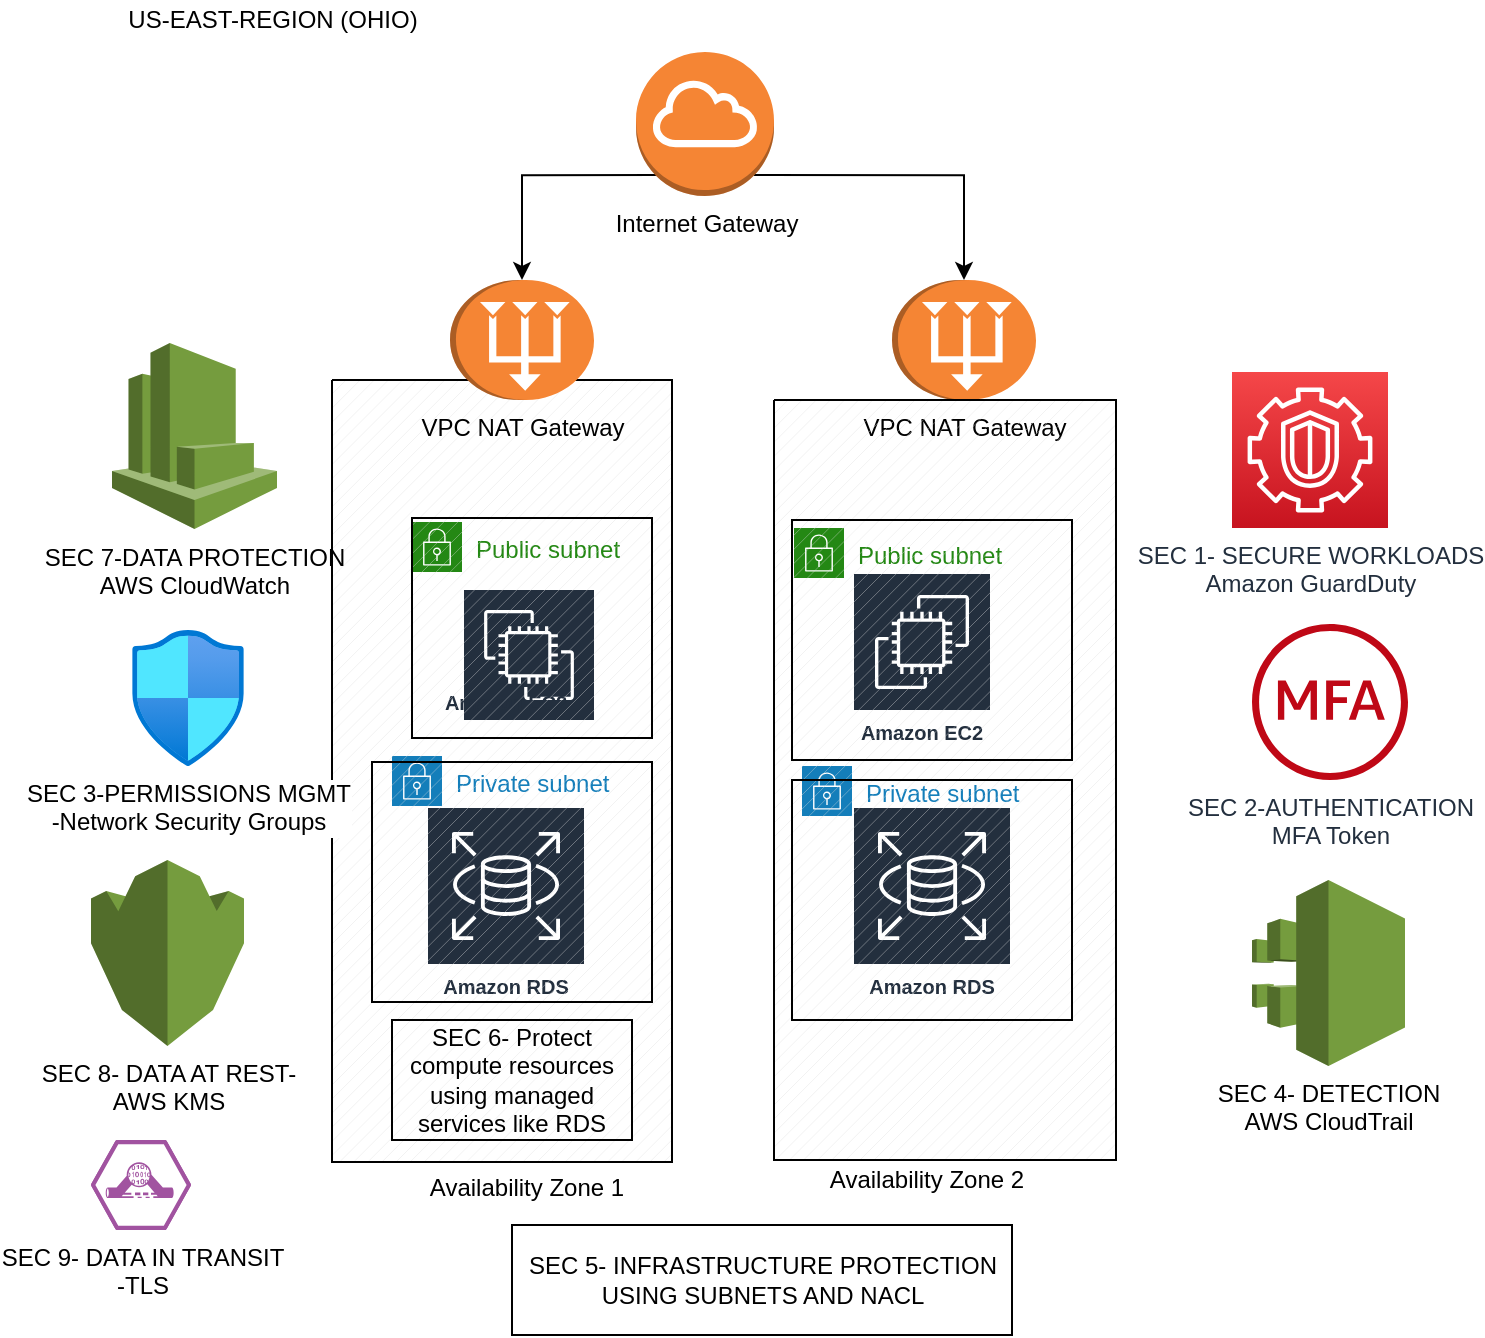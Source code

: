 <mxfile version="16.5.6" type="github">
  <diagram id="ozhW0xsOcwMtaGNw3UVh" name="Page-1">
    <mxGraphModel dx="1426" dy="1920" grid="1" gridSize="10" guides="1" tooltips="1" connect="1" arrows="1" fold="1" page="1" pageScale="1" pageWidth="850" pageHeight="1100" math="0" shadow="0">
      <root>
        <mxCell id="0" />
        <mxCell id="1" parent="0" />
        <mxCell id="Judf0HjQyvIFsXb4fNMF-9" value="Amazon RDS" style="sketch=0;outlineConnect=0;fontColor=#232F3E;gradientColor=none;strokeColor=#ffffff;fillColor=#232F3E;dashed=0;verticalLabelPosition=middle;verticalAlign=bottom;align=center;html=1;whiteSpace=wrap;fontSize=10;fontStyle=1;spacing=3;shape=mxgraph.aws4.productIcon;prIcon=mxgraph.aws4.rds;" vertex="1" parent="1">
          <mxGeometry x="257" y="383" width="80" height="100" as="geometry" />
        </mxCell>
        <mxCell id="Judf0HjQyvIFsXb4fNMF-10" value="Amazon EC2" style="sketch=0;outlineConnect=0;fontColor=#232F3E;gradientColor=none;strokeColor=#ffffff;fillColor=#232F3E;dashed=0;verticalLabelPosition=middle;verticalAlign=bottom;align=center;html=1;whiteSpace=wrap;fontSize=10;fontStyle=1;spacing=3;shape=mxgraph.aws4.productIcon;prIcon=mxgraph.aws4.ec2;" vertex="1" parent="1">
          <mxGeometry x="470" y="266" width="70" height="90" as="geometry" />
        </mxCell>
        <mxCell id="Judf0HjQyvIFsXb4fNMF-11" value="Amazon RDS" style="sketch=0;outlineConnect=0;fontColor=#232F3E;gradientColor=none;strokeColor=#ffffff;fillColor=#232F3E;dashed=0;verticalLabelPosition=middle;verticalAlign=bottom;align=center;html=1;whiteSpace=wrap;fontSize=10;fontStyle=1;spacing=3;shape=mxgraph.aws4.productIcon;prIcon=mxgraph.aws4.rds;" vertex="1" parent="1">
          <mxGeometry x="470" y="383" width="80" height="100" as="geometry" />
        </mxCell>
        <mxCell id="Judf0HjQyvIFsXb4fNMF-17" value="Public subnet" style="points=[[0,0],[0.25,0],[0.5,0],[0.75,0],[1,0],[1,0.25],[1,0.5],[1,0.75],[1,1],[0.75,1],[0.5,1],[0.25,1],[0,1],[0,0.75],[0,0.5],[0,0.25]];outlineConnect=0;gradientColor=none;html=1;whiteSpace=wrap;fontSize=12;fontStyle=0;container=1;pointerEvents=0;collapsible=0;recursiveResize=0;shape=mxgraph.aws4.group;grIcon=mxgraph.aws4.group_security_group;grStroke=0;strokeColor=#248814;fillColor=none;verticalAlign=top;align=left;spacingLeft=30;fontColor=#248814;dashed=0;" vertex="1" parent="1">
          <mxGeometry x="441" y="244" width="307" height="296" as="geometry" />
        </mxCell>
        <mxCell id="Judf0HjQyvIFsXb4fNMF-51" value="&lt;div&gt;SEC 2-AUTHENTICATION&lt;/div&gt;&lt;div&gt;MFA Token&lt;/div&gt;" style="sketch=0;outlineConnect=0;fontColor=#232F3E;gradientColor=none;fillColor=#BF0816;strokeColor=none;dashed=0;verticalLabelPosition=bottom;verticalAlign=top;align=center;html=1;fontSize=12;fontStyle=0;aspect=fixed;pointerEvents=1;shape=mxgraph.aws4.mfa_token;" vertex="1" parent="Judf0HjQyvIFsXb4fNMF-17">
          <mxGeometry x="229" y="48" width="78" height="78" as="geometry" />
        </mxCell>
        <mxCell id="Judf0HjQyvIFsXb4fNMF-18" value="Private subnet" style="points=[[0,0],[0.25,0],[0.5,0],[0.75,0],[1,0],[1,0.25],[1,0.5],[1,0.75],[1,1],[0.75,1],[0.5,1],[0.25,1],[0,1],[0,0.75],[0,0.5],[0,0.25]];outlineConnect=0;gradientColor=none;html=1;whiteSpace=wrap;fontSize=12;fontStyle=0;container=1;pointerEvents=0;collapsible=0;recursiveResize=0;shape=mxgraph.aws4.group;grIcon=mxgraph.aws4.group_security_group;grStroke=0;strokeColor=#147EBA;fillColor=none;verticalAlign=top;align=left;spacingLeft=30;fontColor=#147EBA;dashed=0;" vertex="1" parent="1">
          <mxGeometry x="240" y="358" width="122" height="116" as="geometry" />
        </mxCell>
        <mxCell id="Judf0HjQyvIFsXb4fNMF-22" value="Private subnet" style="points=[[0,0],[0.25,0],[0.5,0],[0.75,0],[1,0],[1,0.25],[1,0.5],[1,0.75],[1,1],[0.75,1],[0.5,1],[0.25,1],[0,1],[0,0.75],[0,0.5],[0,0.25]];outlineConnect=0;gradientColor=none;html=1;whiteSpace=wrap;fontSize=12;fontStyle=0;container=1;pointerEvents=0;collapsible=0;recursiveResize=0;shape=mxgraph.aws4.group;grIcon=mxgraph.aws4.group_security_group;grStroke=0;strokeColor=#147EBA;fillColor=none;verticalAlign=top;align=left;spacingLeft=30;fontColor=#147EBA;dashed=0;perimeterSpacing=2;" vertex="1" parent="1">
          <mxGeometry x="445" y="363" width="130" height="130" as="geometry" />
        </mxCell>
        <mxCell id="Judf0HjQyvIFsXb4fNMF-16" value="Public subnet" style="points=[[0,0],[0.25,0],[0.5,0],[0.75,0],[1,0],[1,0.25],[1,0.5],[1,0.75],[1,1],[0.75,1],[0.5,1],[0.25,1],[0,1],[0,0.75],[0,0.5],[0,0.25]];outlineConnect=0;gradientColor=none;html=1;whiteSpace=wrap;fontSize=12;fontStyle=0;container=1;pointerEvents=0;collapsible=0;recursiveResize=0;shape=mxgraph.aws4.group;grIcon=mxgraph.aws4.group_security_group;grStroke=0;strokeColor=#248814;fillColor=none;verticalAlign=top;align=left;spacingLeft=30;fontColor=#248814;dashed=0;" vertex="1" parent="1">
          <mxGeometry x="250" y="241" width="159" height="320" as="geometry" />
        </mxCell>
        <mxCell id="Judf0HjQyvIFsXb4fNMF-3" value="Amazon EC2" style="sketch=0;outlineConnect=0;fontColor=#232F3E;gradientColor=none;strokeColor=#ffffff;fillColor=#232F3E;dashed=0;verticalLabelPosition=middle;verticalAlign=bottom;align=center;html=1;whiteSpace=wrap;fontSize=10;fontStyle=1;spacing=3;shape=mxgraph.aws4.productIcon;prIcon=mxgraph.aws4.ec2;direction=south;" vertex="1" parent="Judf0HjQyvIFsXb4fNMF-16">
          <mxGeometry x="2" y="33" width="90" height="67" as="geometry" />
        </mxCell>
        <mxCell id="Judf0HjQyvIFsXb4fNMF-27" value="" style="verticalLabelPosition=bottom;verticalAlign=top;html=1;shape=mxgraph.basic.patternFillRect;fillStyle=diag;step=5;fillStrokeWidth=0.2;fillStrokeColor=#dddddd;strokeWidth=1;fillColor=none;gradientColor=none;" vertex="1" parent="Judf0HjQyvIFsXb4fNMF-16">
          <mxGeometry x="-40" y="-71" width="170" height="391" as="geometry" />
        </mxCell>
        <mxCell id="Judf0HjQyvIFsXb4fNMF-43" value="" style="verticalLabelPosition=bottom;verticalAlign=top;html=1;shape=mxgraph.basic.rect;fillColor2=none;strokeWidth=1;size=20;indent=5;fillColor=none;gradientColor=none;" vertex="1" parent="Judf0HjQyvIFsXb4fNMF-16">
          <mxGeometry x="-20" y="120" width="140" height="120" as="geometry" />
        </mxCell>
        <mxCell id="Judf0HjQyvIFsXb4fNMF-67" value="SEC 6- Protect compute resources using managed services like RDS" style="whiteSpace=wrap;html=1;strokeColor=default;strokeWidth=1;fillColor=none;gradientColor=none;" vertex="1" parent="Judf0HjQyvIFsXb4fNMF-16">
          <mxGeometry x="-10" y="249" width="120" height="60" as="geometry" />
        </mxCell>
        <mxCell id="Judf0HjQyvIFsXb4fNMF-37" style="edgeStyle=orthogonalEdgeStyle;rounded=0;orthogonalLoop=1;jettySize=auto;html=1;exitX=0.145;exitY=0.855;exitDx=0;exitDy=0;exitPerimeter=0;" edge="1" parent="1" source="Judf0HjQyvIFsXb4fNMF-26" target="Judf0HjQyvIFsXb4fNMF-8">
          <mxGeometry relative="1" as="geometry" />
        </mxCell>
        <mxCell id="Judf0HjQyvIFsXb4fNMF-38" style="edgeStyle=orthogonalEdgeStyle;rounded=0;orthogonalLoop=1;jettySize=auto;html=1;exitX=0.855;exitY=0.855;exitDx=0;exitDy=0;exitPerimeter=0;" edge="1" parent="1" source="Judf0HjQyvIFsXb4fNMF-26" target="Judf0HjQyvIFsXb4fNMF-33">
          <mxGeometry relative="1" as="geometry" />
        </mxCell>
        <mxCell id="Judf0HjQyvIFsXb4fNMF-26" value="Internet Gateway" style="outlineConnect=0;dashed=0;verticalLabelPosition=bottom;verticalAlign=top;align=center;html=1;shape=mxgraph.aws3.internet_gateway;fillColor=#F58534;gradientColor=none;strokeWidth=1;" vertex="1" parent="1">
          <mxGeometry x="362" y="6" width="69" height="72" as="geometry" />
        </mxCell>
        <mxCell id="Judf0HjQyvIFsXb4fNMF-31" value="Availability Zone 1" style="text;html=1;align=center;verticalAlign=middle;resizable=0;points=[];autosize=1;strokeColor=none;fillColor=none;" vertex="1" parent="1">
          <mxGeometry x="252" y="564" width="110" height="20" as="geometry" />
        </mxCell>
        <mxCell id="Judf0HjQyvIFsXb4fNMF-33" value="VPC NAT Gateway" style="outlineConnect=0;dashed=0;verticalLabelPosition=bottom;verticalAlign=top;align=center;html=1;shape=mxgraph.aws3.vpc_nat_gateway;fillColor=#F58534;gradientColor=none;strokeWidth=1;direction=south;" vertex="1" parent="1">
          <mxGeometry x="490" y="120" width="72" height="60" as="geometry" />
        </mxCell>
        <mxCell id="Judf0HjQyvIFsXb4fNMF-8" value="VPC NAT Gateway" style="outlineConnect=0;dashed=0;verticalLabelPosition=bottom;verticalAlign=top;align=center;html=1;shape=mxgraph.aws3.vpc_nat_gateway;fillColor=#F58534;gradientColor=none;strokeWidth=1;direction=south;" vertex="1" parent="1">
          <mxGeometry x="269" y="120" width="72" height="60" as="geometry" />
        </mxCell>
        <mxCell id="Judf0HjQyvIFsXb4fNMF-28" value="" style="verticalLabelPosition=bottom;verticalAlign=top;html=1;shape=mxgraph.basic.patternFillRect;fillStyle=diag;step=5;fillStrokeWidth=0.2;fillStrokeColor=#dddddd;strokeWidth=1;fillColor=none;gradientColor=none;" vertex="1" parent="1">
          <mxGeometry x="431" y="180" width="171" height="380" as="geometry" />
        </mxCell>
        <mxCell id="Judf0HjQyvIFsXb4fNMF-40" value="" style="verticalLabelPosition=bottom;verticalAlign=top;html=1;shape=mxgraph.basic.rect;fillColor2=none;strokeWidth=1;size=20;indent=5;fillColor=none;gradientColor=none;" vertex="1" parent="1">
          <mxGeometry x="440" y="240" width="140" height="120" as="geometry" />
        </mxCell>
        <mxCell id="Judf0HjQyvIFsXb4fNMF-39" value="" style="verticalLabelPosition=bottom;verticalAlign=top;html=1;shape=mxgraph.basic.rect;fillColor2=none;strokeWidth=1;size=0;indent=0;fillColor=none;gradientColor=none;" vertex="1" parent="1">
          <mxGeometry x="250" y="239" width="120" height="110" as="geometry" />
        </mxCell>
        <mxCell id="Judf0HjQyvIFsXb4fNMF-48" value="" style="verticalLabelPosition=bottom;verticalAlign=top;html=1;shape=mxgraph.basic.rect;fillColor2=none;strokeWidth=1;size=20;indent=5;fillColor=none;gradientColor=none;" vertex="1" parent="1">
          <mxGeometry x="440" y="370" width="140" height="120" as="geometry" />
        </mxCell>
        <mxCell id="Judf0HjQyvIFsXb4fNMF-32" value="Availability Zone 2" style="text;html=1;align=center;verticalAlign=middle;resizable=0;points=[];autosize=1;strokeColor=none;fillColor=none;" vertex="1" parent="1">
          <mxGeometry x="452" y="560" width="110" height="20" as="geometry" />
        </mxCell>
        <mxCell id="Judf0HjQyvIFsXb4fNMF-50" value="&lt;div&gt;SEC 1- SECURE WORKLOADS&lt;br&gt;&lt;/div&gt;&lt;div&gt;Amazon GuardDuty&lt;/div&gt;" style="sketch=0;points=[[0,0,0],[0.25,0,0],[0.5,0,0],[0.75,0,0],[1,0,0],[0,1,0],[0.25,1,0],[0.5,1,0],[0.75,1,0],[1,1,0],[0,0.25,0],[0,0.5,0],[0,0.75,0],[1,0.25,0],[1,0.5,0],[1,0.75,0]];outlineConnect=0;fontColor=#232F3E;gradientColor=#F54749;gradientDirection=north;fillColor=#C7131F;strokeColor=#ffffff;dashed=0;verticalLabelPosition=bottom;verticalAlign=top;align=center;html=1;fontSize=12;fontStyle=0;aspect=fixed;shape=mxgraph.aws4.resourceIcon;resIcon=mxgraph.aws4.guardduty;" vertex="1" parent="1">
          <mxGeometry x="660" y="166" width="78" height="78" as="geometry" />
        </mxCell>
        <mxCell id="Judf0HjQyvIFsXb4fNMF-53" value="US-EAST-REGION (OHIO)" style="text;html=1;align=center;verticalAlign=middle;resizable=0;points=[];autosize=1;strokeColor=none;fillColor=none;" vertex="1" parent="1">
          <mxGeometry x="100" y="-20" width="160" height="20" as="geometry" />
        </mxCell>
        <mxCell id="Judf0HjQyvIFsXb4fNMF-54" value="&lt;div&gt;SEC 4- DETECTION&lt;/div&gt;&lt;div&gt;AWS CloudTrail&lt;/div&gt;" style="outlineConnect=0;dashed=0;verticalLabelPosition=bottom;verticalAlign=top;align=center;html=1;shape=mxgraph.aws3.cloudtrail;fillColor=#759C3E;gradientColor=none;strokeColor=default;strokeWidth=1;" vertex="1" parent="1">
          <mxGeometry x="670" y="420" width="76.5" height="93" as="geometry" />
        </mxCell>
        <mxCell id="Judf0HjQyvIFsXb4fNMF-55" value="&lt;div&gt;SEC 7-DATA PROTECTION&lt;/div&gt;&lt;div&gt;AWS CloudWatch&lt;/div&gt;" style="outlineConnect=0;dashed=0;verticalLabelPosition=bottom;verticalAlign=top;align=center;html=1;shape=mxgraph.aws3.cloudwatch;fillColor=#759C3E;gradientColor=none;strokeColor=default;strokeWidth=1;" vertex="1" parent="1">
          <mxGeometry x="100" y="151.5" width="82.5" height="93" as="geometry" />
        </mxCell>
        <mxCell id="Judf0HjQyvIFsXb4fNMF-56" value="&lt;div&gt;SEC 3-PERMISSIONS MGMT&lt;/div&gt;&lt;div&gt; -Network Security Groups&lt;/div&gt;" style="aspect=fixed;html=1;points=[];align=center;image;fontSize=12;image=img/lib/azure2/networking/Network_Security_Groups.svg;strokeColor=default;strokeWidth=1;fillColor=none;gradientColor=none;" vertex="1" parent="1">
          <mxGeometry x="110" y="295" width="56.0" height="68" as="geometry" />
        </mxCell>
        <mxCell id="Judf0HjQyvIFsXb4fNMF-58" value="&lt;div&gt;SEC 8- DATA AT REST-&lt;/div&gt;&lt;div&gt;AWS KMS&lt;/div&gt;" style="outlineConnect=0;dashed=0;verticalLabelPosition=bottom;verticalAlign=top;align=center;html=1;shape=mxgraph.aws3.kms;fillColor=#759C3E;gradientColor=none;strokeColor=default;strokeWidth=1;" vertex="1" parent="1">
          <mxGeometry x="89.5" y="410" width="76.5" height="93" as="geometry" />
        </mxCell>
        <mxCell id="Judf0HjQyvIFsXb4fNMF-59" value="&lt;div&gt;SEC 9- DATA IN TRANSIT&lt;/div&gt;&lt;div&gt;-TLS&lt;/div&gt;" style="verticalLabelPosition=bottom;sketch=0;html=1;fillColor=#A153A0;strokeColor=#ffffff;verticalAlign=top;align=center;points=[[0,0.5,0],[0.125,0.25,0],[0.25,0,0],[0.5,0,0],[0.75,0,0],[0.875,0.25,0],[1,0.5,0],[0.875,0.75,0],[0.75,1,0],[0.5,1,0],[0.125,0.75,0]];pointerEvents=1;shape=mxgraph.cisco_safe.compositeIcon;bgIcon=mxgraph.cisco_safe.design.blank_device;resIcon=mxgraph.cisco_safe.design.encryption_offload;" vertex="1" parent="1">
          <mxGeometry x="89.5" y="550" width="50" height="45" as="geometry" />
        </mxCell>
        <mxCell id="Judf0HjQyvIFsXb4fNMF-66" value="&lt;div&gt;SEC 5- INFRASTRUCTURE PROTECTION&lt;/div&gt;&lt;div&gt;USING SUBNETS AND NACL&lt;br&gt;&lt;/div&gt;" style="text;html=1;align=center;verticalAlign=middle;resizable=0;points=[];autosize=1;strokeColor=none;fillColor=none;" vertex="1" parent="1">
          <mxGeometry x="300" y="605" width="250" height="30" as="geometry" />
        </mxCell>
        <mxCell id="Judf0HjQyvIFsXb4fNMF-68" value="" style="whiteSpace=wrap;html=1;strokeColor=default;strokeWidth=1;fillColor=none;gradientColor=none;" vertex="1" parent="1">
          <mxGeometry x="300" y="592.5" width="250" height="55" as="geometry" />
        </mxCell>
      </root>
    </mxGraphModel>
  </diagram>
</mxfile>
